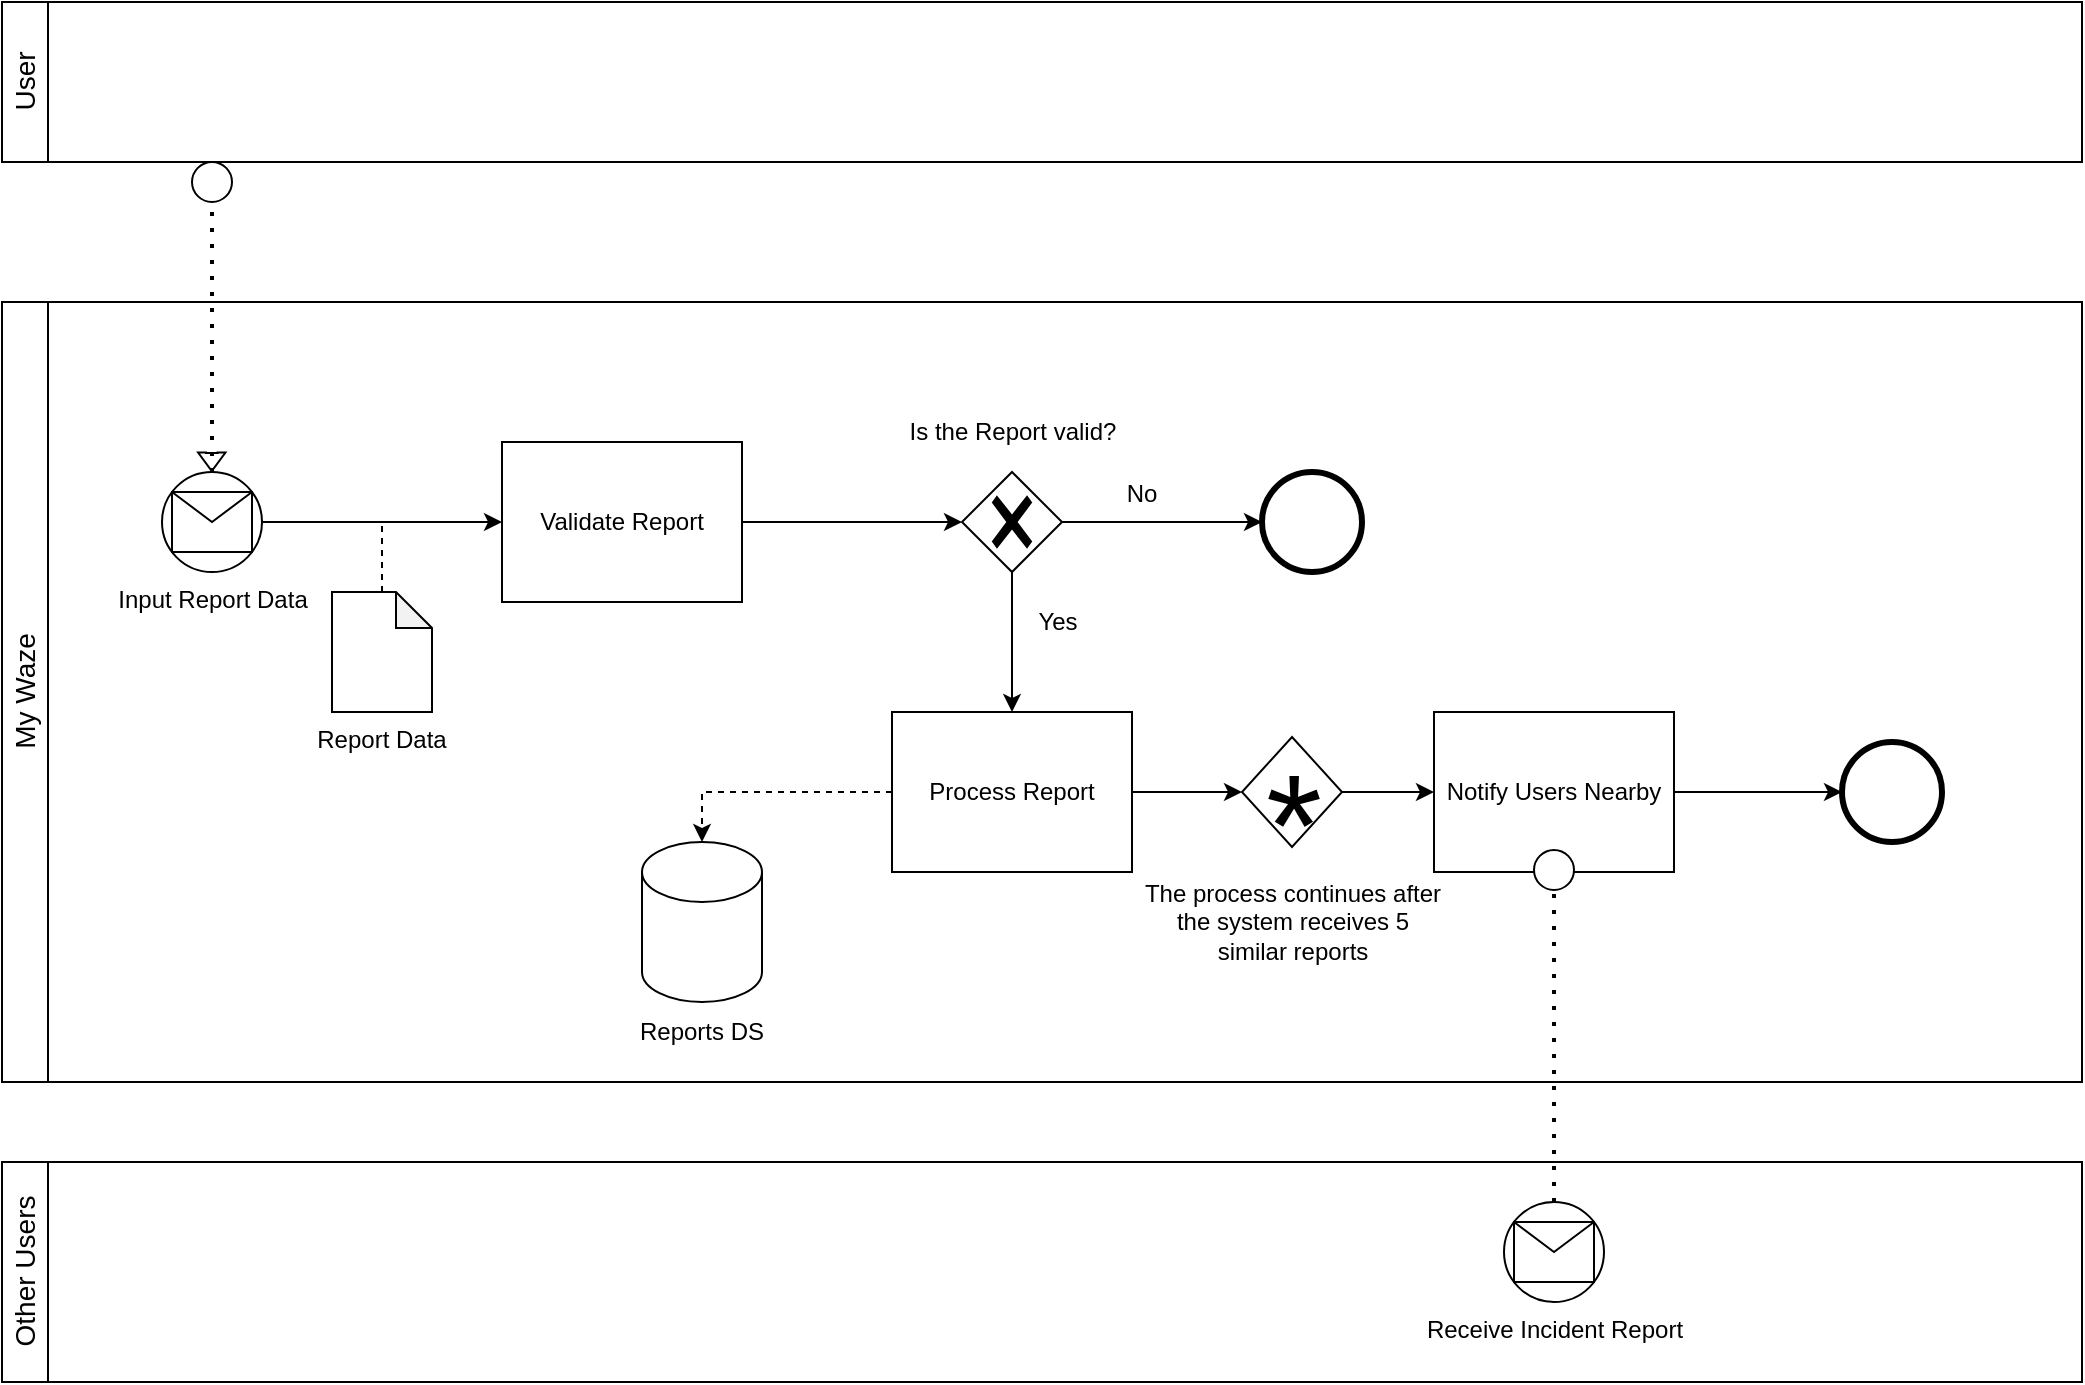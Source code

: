 <mxfile version="26.2.14">
  <diagram name="Page-1" id="hE1De7-QvZgbe8gm9dJ3">
    <mxGraphModel dx="1389" dy="713" grid="1" gridSize="10" guides="1" tooltips="1" connect="1" arrows="1" fold="1" page="1" pageScale="1" pageWidth="827" pageHeight="1169" math="0" shadow="0">
      <root>
        <mxCell id="0" />
        <mxCell id="1" parent="0" />
        <mxCell id="GoJcISw9qc416fXIIpP5-1" value="&lt;span style=&quot;font-weight: normal;&quot;&gt;&lt;font style=&quot;font-size: 14px;&quot;&gt;User&lt;/font&gt;&lt;/span&gt;" style="swimlane;horizontal=0;whiteSpace=wrap;html=1;startSize=23;" parent="1" vertex="1">
          <mxGeometry x="50" y="50" width="1040" height="80" as="geometry" />
        </mxCell>
        <mxCell id="GoJcISw9qc416fXIIpP5-2" value="&lt;font style=&quot;font-size: 14px; font-weight: normal;&quot;&gt;My Waze&lt;/font&gt;" style="swimlane;horizontal=0;whiteSpace=wrap;html=1;startSize=23;" parent="1" vertex="1">
          <mxGeometry x="50" y="200" width="1040" height="390" as="geometry" />
        </mxCell>
        <mxCell id="GoJcISw9qc416fXIIpP5-13" value="Validate Report" style="points=[[0.25,0,0],[0.5,0,0],[0.75,0,0],[1,0.25,0],[1,0.5,0],[1,0.75,0],[0.75,1,0],[0.5,1,0],[0.25,1,0],[0,0.75,0],[0,0.5,0],[0,0.25,0]];shape=mxgraph.bpmn.task2;whiteSpace=wrap;rectStyle=rounded;size=10;html=1;container=1;expand=0;collapsible=0;taskMarker=service;" parent="GoJcISw9qc416fXIIpP5-2" vertex="1">
          <mxGeometry x="250" y="70" width="120" height="80" as="geometry" />
        </mxCell>
        <mxCell id="GoJcISw9qc416fXIIpP5-17" value="Input Report Data" style="shape=mxgraph.bpmn.shape;html=1;verticalLabelPosition=bottom;labelBackgroundColor=#ffffff;verticalAlign=top;perimeter=ellipsePerimeter;outline=standard;symbol=general;" parent="GoJcISw9qc416fXIIpP5-2" vertex="1">
          <mxGeometry x="80" y="85" width="50" height="50" as="geometry" />
        </mxCell>
        <mxCell id="GoJcISw9qc416fXIIpP5-18" value="" style="shape=message;whiteSpace=wrap;html=1;" parent="GoJcISw9qc416fXIIpP5-2" vertex="1">
          <mxGeometry x="85" y="95" width="40" height="30" as="geometry" />
        </mxCell>
        <mxCell id="GoJcISw9qc416fXIIpP5-19" value="" style="shape=flexArrow;endArrow=classic;html=1;rounded=0;width=5.76;endSize=2.731;endWidth=6.918;" parent="GoJcISw9qc416fXIIpP5-2" edge="1">
          <mxGeometry width="50" height="50" relative="1" as="geometry">
            <mxPoint x="104.89" y="75" as="sourcePoint" />
            <mxPoint x="104.89" y="85" as="targetPoint" />
          </mxGeometry>
        </mxCell>
        <mxCell id="GoJcISw9qc416fXIIpP5-20" value="" style="endArrow=none;dashed=1;html=1;dashPattern=1 3;strokeWidth=2;rounded=0;exitX=0.5;exitY=0;exitDx=0;exitDy=0;" parent="GoJcISw9qc416fXIIpP5-2" source="GoJcISw9qc416fXIIpP5-17" target="GoJcISw9qc416fXIIpP5-22" edge="1">
          <mxGeometry width="50" height="50" relative="1" as="geometry">
            <mxPoint x="320" y="160" as="sourcePoint" />
            <mxPoint x="135" y="-70" as="targetPoint" />
          </mxGeometry>
        </mxCell>
        <mxCell id="GoJcISw9qc416fXIIpP5-22" value="" style="ellipse;whiteSpace=wrap;html=1;" parent="GoJcISw9qc416fXIIpP5-2" vertex="1">
          <mxGeometry x="95" y="-70" width="20" height="20" as="geometry" />
        </mxCell>
        <mxCell id="NlhpMfKt01ed-ad2I7oh-4" style="edgeStyle=orthogonalEdgeStyle;rounded=0;orthogonalLoop=1;jettySize=auto;html=1;entryX=0;entryY=0.5;entryDx=0;entryDy=0;entryPerimeter=0;" parent="GoJcISw9qc416fXIIpP5-2" source="GoJcISw9qc416fXIIpP5-17" target="GoJcISw9qc416fXIIpP5-13" edge="1">
          <mxGeometry relative="1" as="geometry">
            <mxPoint x="190" y="110.0" as="targetPoint" />
          </mxGeometry>
        </mxCell>
        <mxCell id="NlhpMfKt01ed-ad2I7oh-12" style="edgeStyle=orthogonalEdgeStyle;rounded=0;orthogonalLoop=1;jettySize=auto;html=1;entryX=0;entryY=0.5;entryDx=0;entryDy=0;" parent="GoJcISw9qc416fXIIpP5-2" source="NlhpMfKt01ed-ad2I7oh-6" target="NlhpMfKt01ed-ad2I7oh-10" edge="1">
          <mxGeometry relative="1" as="geometry" />
        </mxCell>
        <mxCell id="NlhpMfKt01ed-ad2I7oh-6" value="" style="points=[[0.25,0.25,0],[0.5,0,0],[0.75,0.25,0],[1,0.5,0],[0.75,0.75,0],[0.5,1,0],[0.25,0.75,0],[0,0.5,0]];shape=mxgraph.bpmn.gateway2;html=1;verticalLabelPosition=bottom;labelBackgroundColor=#ffffff;verticalAlign=top;align=center;perimeter=rhombusPerimeter;outlineConnect=0;outline=none;symbol=none;gwType=exclusive;" parent="GoJcISw9qc416fXIIpP5-2" vertex="1">
          <mxGeometry x="480" y="85" width="50" height="50" as="geometry" />
        </mxCell>
        <mxCell id="NlhpMfKt01ed-ad2I7oh-8" style="edgeStyle=orthogonalEdgeStyle;rounded=0;orthogonalLoop=1;jettySize=auto;html=1;entryX=0;entryY=0.5;entryDx=0;entryDy=0;entryPerimeter=0;" parent="GoJcISw9qc416fXIIpP5-2" source="GoJcISw9qc416fXIIpP5-13" target="NlhpMfKt01ed-ad2I7oh-6" edge="1">
          <mxGeometry relative="1" as="geometry" />
        </mxCell>
        <mxCell id="NlhpMfKt01ed-ad2I7oh-10" value="" style="shape=mxgraph.bpmn.shape;html=1;verticalLabelPosition=bottom;labelBackgroundColor=#ffffff;verticalAlign=top;perimeter=ellipsePerimeter;outline=end;symbol=general;" parent="GoJcISw9qc416fXIIpP5-2" vertex="1">
          <mxGeometry x="630" y="85" width="50" height="50" as="geometry" />
        </mxCell>
        <mxCell id="NlhpMfKt01ed-ad2I7oh-13" value="No" style="text;html=1;align=center;verticalAlign=middle;whiteSpace=wrap;rounded=0;" parent="GoJcISw9qc416fXIIpP5-2" vertex="1">
          <mxGeometry x="540" y="81" width="60" height="30" as="geometry" />
        </mxCell>
        <mxCell id="NlhpMfKt01ed-ad2I7oh-16" value="Is the Report valid?" style="text;html=1;align=center;verticalAlign=middle;whiteSpace=wrap;rounded=0;" parent="GoJcISw9qc416fXIIpP5-2" vertex="1">
          <mxGeometry x="447.5" y="50" width="115" height="30" as="geometry" />
        </mxCell>
        <mxCell id="NlhpMfKt01ed-ad2I7oh-18" value="Process Report" style="points=[[0.25,0,0],[0.5,0,0],[0.75,0,0],[1,0.25,0],[1,0.5,0],[1,0.75,0],[0.75,1,0],[0.5,1,0],[0.25,1,0],[0,0.75,0],[0,0.5,0],[0,0.25,0]];shape=mxgraph.bpmn.task2;whiteSpace=wrap;rectStyle=rounded;size=10;html=1;container=1;expand=0;collapsible=0;taskMarker=service;" parent="GoJcISw9qc416fXIIpP5-2" vertex="1">
          <mxGeometry x="445" y="205" width="120" height="80" as="geometry" />
        </mxCell>
        <mxCell id="NlhpMfKt01ed-ad2I7oh-19" style="edgeStyle=orthogonalEdgeStyle;rounded=0;orthogonalLoop=1;jettySize=auto;html=1;entryX=0.5;entryY=0;entryDx=0;entryDy=0;entryPerimeter=0;" parent="GoJcISw9qc416fXIIpP5-2" source="NlhpMfKt01ed-ad2I7oh-6" target="NlhpMfKt01ed-ad2I7oh-18" edge="1">
          <mxGeometry relative="1" as="geometry" />
        </mxCell>
        <mxCell id="NlhpMfKt01ed-ad2I7oh-21" value="Yes" style="text;html=1;align=center;verticalAlign=middle;whiteSpace=wrap;rounded=0;" parent="GoJcISw9qc416fXIIpP5-2" vertex="1">
          <mxGeometry x="498" y="145" width="60" height="30" as="geometry" />
        </mxCell>
        <mxCell id="NlhpMfKt01ed-ad2I7oh-36" style="edgeStyle=orthogonalEdgeStyle;rounded=0;orthogonalLoop=1;jettySize=auto;html=1;" parent="GoJcISw9qc416fXIIpP5-2" source="NlhpMfKt01ed-ad2I7oh-22" target="NlhpMfKt01ed-ad2I7oh-35" edge="1">
          <mxGeometry relative="1" as="geometry" />
        </mxCell>
        <mxCell id="NlhpMfKt01ed-ad2I7oh-22" value="Notify Users Nearby" style="points=[[0.25,0,0],[0.5,0,0],[0.75,0,0],[1,0.25,0],[1,0.5,0],[1,0.75,0],[0.75,1,0],[0.5,1,0],[0.25,1,0],[0,0.75,0],[0,0.5,0],[0,0.25,0]];shape=mxgraph.bpmn.task2;whiteSpace=wrap;rectStyle=rounded;size=10;html=1;container=1;expand=0;collapsible=0;taskMarker=service;" parent="GoJcISw9qc416fXIIpP5-2" vertex="1">
          <mxGeometry x="716" y="205" width="120" height="80" as="geometry" />
        </mxCell>
        <mxCell id="NlhpMfKt01ed-ad2I7oh-34" style="edgeStyle=orthogonalEdgeStyle;rounded=0;orthogonalLoop=1;jettySize=auto;html=1;" parent="GoJcISw9qc416fXIIpP5-2" source="NlhpMfKt01ed-ad2I7oh-18" edge="1">
          <mxGeometry relative="1" as="geometry">
            <mxPoint x="620" y="245" as="targetPoint" />
          </mxGeometry>
        </mxCell>
        <mxCell id="NlhpMfKt01ed-ad2I7oh-35" value="" style="shape=mxgraph.bpmn.shape;html=1;verticalLabelPosition=bottom;labelBackgroundColor=#ffffff;verticalAlign=top;perimeter=ellipsePerimeter;outline=end;symbol=general;" parent="GoJcISw9qc416fXIIpP5-2" vertex="1">
          <mxGeometry x="920" y="220" width="50" height="50" as="geometry" />
        </mxCell>
        <mxCell id="hhnb90fu9NahIqKg3woa-2" value="" style="shape=note;whiteSpace=wrap;html=1;backgroundOutline=1;darkOpacity=0.05;size=18;" vertex="1" parent="GoJcISw9qc416fXIIpP5-2">
          <mxGeometry x="165" y="145" width="50" height="60" as="geometry" />
        </mxCell>
        <mxCell id="hhnb90fu9NahIqKg3woa-3" value="Report Data" style="text;html=1;align=center;verticalAlign=middle;whiteSpace=wrap;rounded=0;" vertex="1" parent="GoJcISw9qc416fXIIpP5-2">
          <mxGeometry x="130" y="204" width="120" height="30" as="geometry" />
        </mxCell>
        <mxCell id="hhnb90fu9NahIqKg3woa-4" value="" style="shape=cylinder3;whiteSpace=wrap;html=1;boundedLbl=1;backgroundOutline=1;size=15;" vertex="1" parent="GoJcISw9qc416fXIIpP5-2">
          <mxGeometry x="320" y="270" width="60" height="80" as="geometry" />
        </mxCell>
        <mxCell id="hhnb90fu9NahIqKg3woa-1" style="edgeStyle=orthogonalEdgeStyle;rounded=0;orthogonalLoop=1;jettySize=auto;html=1;endArrow=none;startFill=0;dashed=1;" edge="1" parent="GoJcISw9qc416fXIIpP5-2" source="hhnb90fu9NahIqKg3woa-2">
          <mxGeometry relative="1" as="geometry">
            <mxPoint x="190" y="110" as="targetPoint" />
          </mxGeometry>
        </mxCell>
        <mxCell id="hhnb90fu9NahIqKg3woa-5" value="Reports DS" style="text;html=1;align=center;verticalAlign=middle;whiteSpace=wrap;rounded=0;" vertex="1" parent="GoJcISw9qc416fXIIpP5-2">
          <mxGeometry x="290" y="350" width="120" height="30" as="geometry" />
        </mxCell>
        <mxCell id="hhnb90fu9NahIqKg3woa-6" style="edgeStyle=orthogonalEdgeStyle;rounded=0;orthogonalLoop=1;jettySize=auto;html=1;entryX=0.5;entryY=0;entryDx=0;entryDy=0;entryPerimeter=0;dashed=1;" edge="1" parent="GoJcISw9qc416fXIIpP5-2" source="NlhpMfKt01ed-ad2I7oh-18" target="hhnb90fu9NahIqKg3woa-4">
          <mxGeometry relative="1" as="geometry" />
        </mxCell>
        <mxCell id="hhnb90fu9NahIqKg3woa-7" value="" style="rhombus;whiteSpace=wrap;html=1;" vertex="1" parent="GoJcISw9qc416fXIIpP5-2">
          <mxGeometry x="620" y="217.5" width="50" height="55" as="geometry" />
        </mxCell>
        <mxCell id="hhnb90fu9NahIqKg3woa-8" style="edgeStyle=orthogonalEdgeStyle;rounded=0;orthogonalLoop=1;jettySize=auto;html=1;entryX=0;entryY=0.5;entryDx=0;entryDy=0;entryPerimeter=0;" edge="1" parent="GoJcISw9qc416fXIIpP5-2" source="hhnb90fu9NahIqKg3woa-7" target="NlhpMfKt01ed-ad2I7oh-22">
          <mxGeometry relative="1" as="geometry" />
        </mxCell>
        <mxCell id="hhnb90fu9NahIqKg3woa-9" value="&lt;font style=&quot;font-size: 72px;&quot;&gt;*&lt;/font&gt;" style="text;html=1;align=center;verticalAlign=middle;whiteSpace=wrap;rounded=0;" vertex="1" parent="GoJcISw9qc416fXIIpP5-2">
          <mxGeometry x="616" y="247" width="60" height="30" as="geometry" />
        </mxCell>
        <mxCell id="hhnb90fu9NahIqKg3woa-10" value="The process continues after the system receives 5 similar reports" style="text;html=1;align=center;verticalAlign=middle;whiteSpace=wrap;rounded=0;" vertex="1" parent="GoJcISw9qc416fXIIpP5-2">
          <mxGeometry x="568.75" y="295" width="152.5" height="30" as="geometry" />
        </mxCell>
        <mxCell id="NlhpMfKt01ed-ad2I7oh-1" value="&lt;span style=&quot;font-weight: normal;&quot;&gt;&lt;font style=&quot;font-size: 14px;&quot;&gt;Other Users&lt;/font&gt;&lt;/span&gt;" style="swimlane;horizontal=0;whiteSpace=wrap;html=1;startSize=23;" parent="1" vertex="1">
          <mxGeometry x="50" y="630" width="1040" height="110" as="geometry" />
        </mxCell>
        <mxCell id="NlhpMfKt01ed-ad2I7oh-30" value="Receive Incident Report" style="shape=mxgraph.bpmn.shape;html=1;verticalLabelPosition=bottom;labelBackgroundColor=#ffffff;verticalAlign=top;perimeter=ellipsePerimeter;outline=standard;symbol=general;" parent="NlhpMfKt01ed-ad2I7oh-1" vertex="1">
          <mxGeometry x="751" y="20" width="50" height="50" as="geometry" />
        </mxCell>
        <mxCell id="NlhpMfKt01ed-ad2I7oh-31" value="" style="shape=message;whiteSpace=wrap;html=1;" parent="NlhpMfKt01ed-ad2I7oh-1" vertex="1">
          <mxGeometry x="756" y="30" width="40" height="30" as="geometry" />
        </mxCell>
        <mxCell id="NlhpMfKt01ed-ad2I7oh-32" value="" style="endArrow=none;dashed=1;html=1;dashPattern=1 3;strokeWidth=2;rounded=0;exitX=0.5;exitY=0;exitDx=0;exitDy=0;" parent="NlhpMfKt01ed-ad2I7oh-1" source="NlhpMfKt01ed-ad2I7oh-30" target="NlhpMfKt01ed-ad2I7oh-33" edge="1">
          <mxGeometry width="50" height="50" relative="1" as="geometry">
            <mxPoint x="991" y="74" as="sourcePoint" />
            <mxPoint x="806" y="-156" as="targetPoint" />
          </mxGeometry>
        </mxCell>
        <mxCell id="NlhpMfKt01ed-ad2I7oh-33" value="" style="ellipse;whiteSpace=wrap;html=1;" parent="NlhpMfKt01ed-ad2I7oh-1" vertex="1">
          <mxGeometry x="766" y="-156" width="20" height="20" as="geometry" />
        </mxCell>
      </root>
    </mxGraphModel>
  </diagram>
</mxfile>
